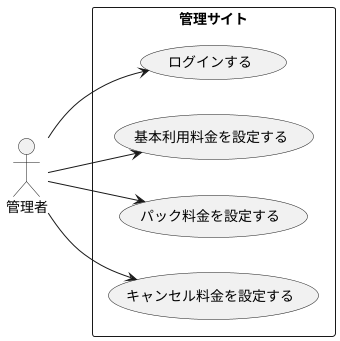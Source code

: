 @startuml　Usecase

left to right direction

actor 管理者

rectangle 管理サイト {
    管理者 --> (ログインする)
    管理者 --> (基本利用料金を設定する)
    管理者 --> (パック料金を設定する)
    管理者 --> (キャンセル料金を設定する)
}

@enduml
